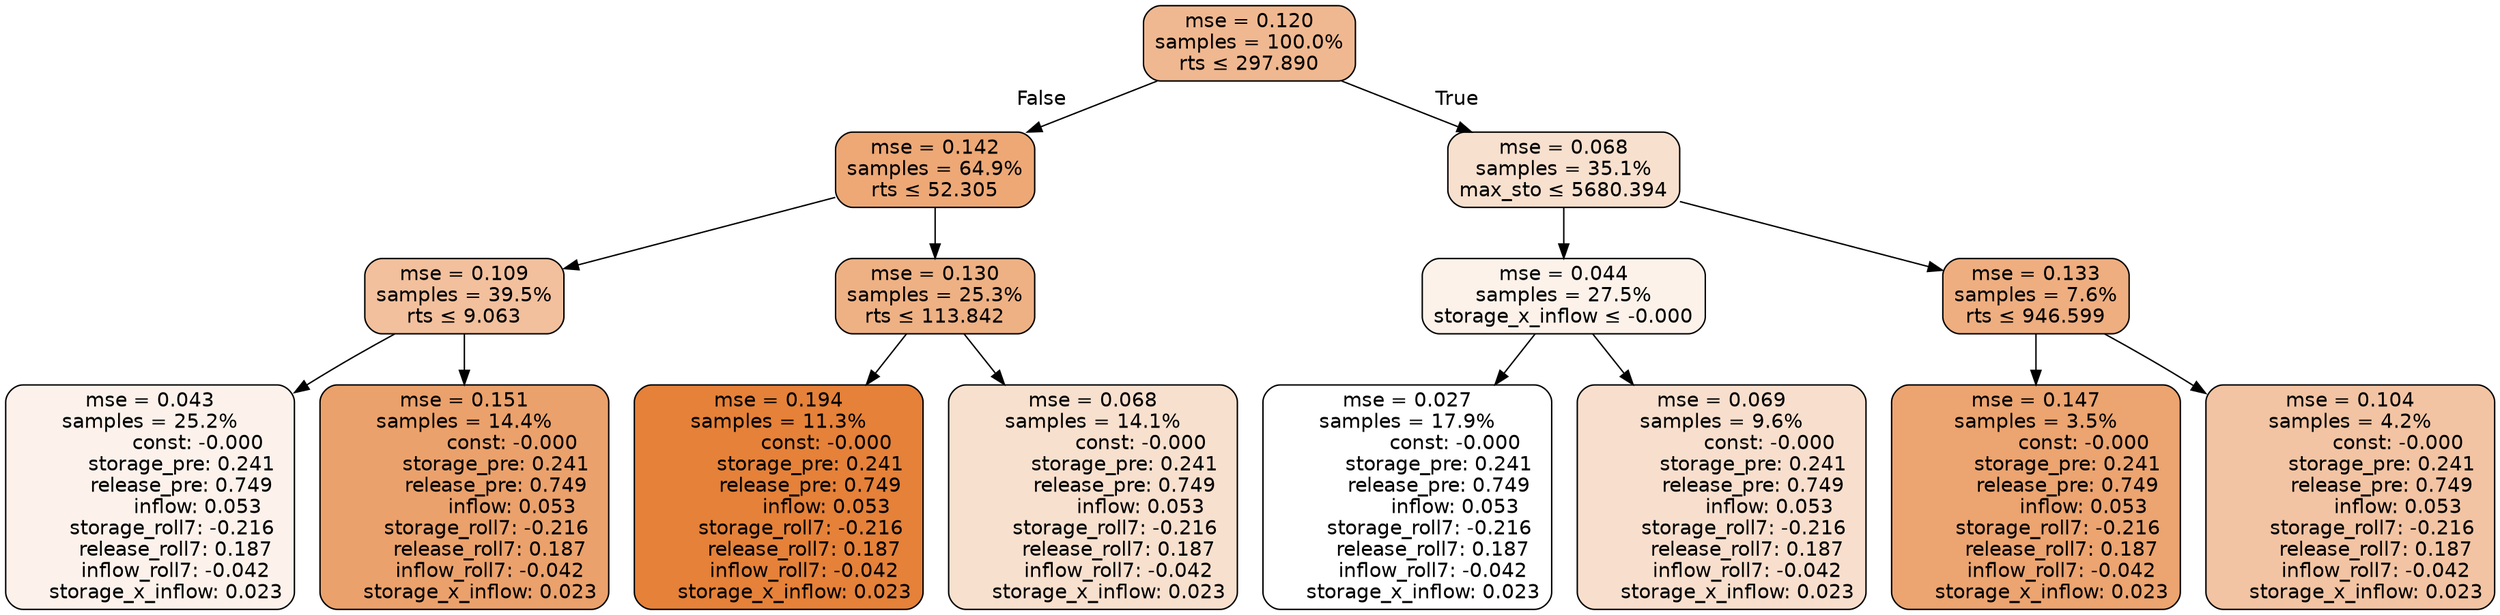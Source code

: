 digraph tree {
node [shape=rectangle, style="filled, rounded", color="black", fontname=helvetica] ;
edge [fontname=helvetica] ;
	"0" [label="mse = 0.120
samples = 100.0%
rts &le; 297.890", fillcolor="#f0b890"]
	"1" [label="mse = 0.142
samples = 64.9%
rts &le; 52.305", fillcolor="#eda876"]
	"2" [label="mse = 0.109
samples = 39.5%
rts &le; 9.063", fillcolor="#f2c09d"]
	"3" [label="mse = 0.043
samples = 25.2%
               const: -0.000
          storage_pre: 0.241
          release_pre: 0.749
               inflow: 0.053
       storage_roll7: -0.216
        release_roll7: 0.187
        inflow_roll7: -0.042
     storage_x_inflow: 0.023", fillcolor="#fcf2eb"]
	"4" [label="mse = 0.151
samples = 14.4%
               const: -0.000
          storage_pre: 0.241
          release_pre: 0.749
               inflow: 0.053
       storage_roll7: -0.216
        release_roll7: 0.187
        inflow_roll7: -0.042
     storage_x_inflow: 0.023", fillcolor="#eba16b"]
	"5" [label="mse = 0.130
samples = 25.3%
rts &le; 113.842", fillcolor="#eeb184"]
	"6" [label="mse = 0.194
samples = 11.3%
               const: -0.000
          storage_pre: 0.241
          release_pre: 0.749
               inflow: 0.053
       storage_roll7: -0.216
        release_roll7: 0.187
        inflow_roll7: -0.042
     storage_x_inflow: 0.023", fillcolor="#e58139"]
	"7" [label="mse = 0.068
samples = 14.1%
               const: -0.000
          storage_pre: 0.241
          release_pre: 0.749
               inflow: 0.053
       storage_roll7: -0.216
        release_roll7: 0.187
        inflow_roll7: -0.042
     storage_x_inflow: 0.023", fillcolor="#f8e0ce"]
	"8" [label="mse = 0.068
samples = 35.1%
max_sto &le; 5680.394", fillcolor="#f8e0ce"]
	"9" [label="mse = 0.044
samples = 27.5%
storage_x_inflow &le; -0.000", fillcolor="#fcf2ea"]
	"10" [label="mse = 0.027
samples = 17.9%
               const: -0.000
          storage_pre: 0.241
          release_pre: 0.749
               inflow: 0.053
       storage_roll7: -0.216
        release_roll7: 0.187
        inflow_roll7: -0.042
     storage_x_inflow: 0.023", fillcolor="#ffffff"]
	"11" [label="mse = 0.069
samples = 9.6%
               const: -0.000
          storage_pre: 0.241
          release_pre: 0.749
               inflow: 0.053
       storage_roll7: -0.216
        release_roll7: 0.187
        inflow_roll7: -0.042
     storage_x_inflow: 0.023", fillcolor="#f8dfcd"]
	"12" [label="mse = 0.133
samples = 7.6%
rts &le; 946.599", fillcolor="#eeae80"]
	"13" [label="mse = 0.147
samples = 3.5%
               const: -0.000
          storage_pre: 0.241
          release_pre: 0.749
               inflow: 0.053
       storage_roll7: -0.216
        release_roll7: 0.187
        inflow_roll7: -0.042
     storage_x_inflow: 0.023", fillcolor="#eca470"]
	"14" [label="mse = 0.104
samples = 4.2%
               const: -0.000
          storage_pre: 0.241
          release_pre: 0.749
               inflow: 0.053
       storage_roll7: -0.216
        release_roll7: 0.187
        inflow_roll7: -0.042
     storage_x_inflow: 0.023", fillcolor="#f2c4a3"]

	"0" -> "1" [labeldistance=2.5, labelangle=45, headlabel="False"]
	"1" -> "2"
	"2" -> "3"
	"2" -> "4"
	"1" -> "5"
	"5" -> "6"
	"5" -> "7"
	"0" -> "8" [labeldistance=2.5, labelangle=-45, headlabel="True"]
	"8" -> "9"
	"9" -> "10"
	"9" -> "11"
	"8" -> "12"
	"12" -> "13"
	"12" -> "14"
}